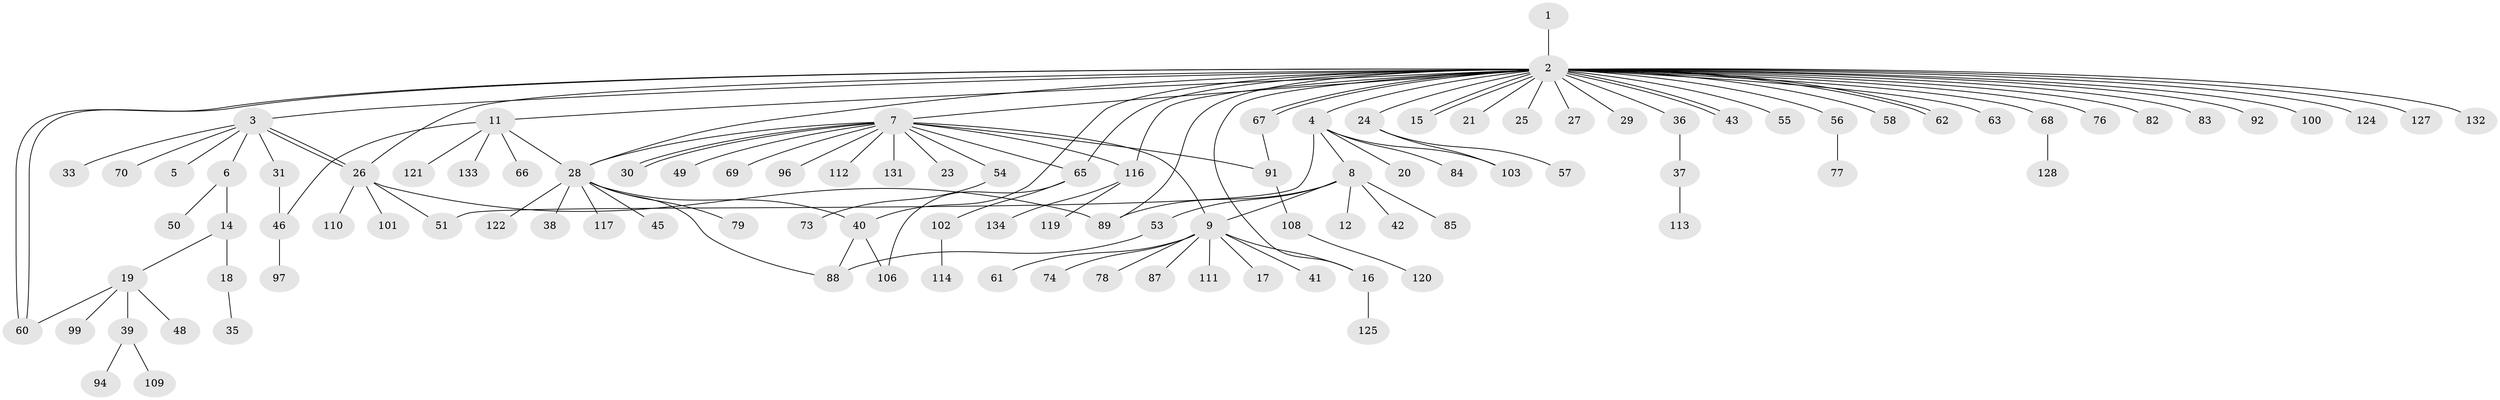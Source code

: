 // original degree distribution, {1: 0.5735294117647058, 41: 0.007352941176470588, 9: 0.014705882352941176, 6: 0.022058823529411766, 4: 0.03676470588235294, 16: 0.007352941176470588, 8: 0.014705882352941176, 3: 0.11764705882352941, 2: 0.18382352941176472, 5: 0.022058823529411766}
// Generated by graph-tools (version 1.1) at 2025/41/03/06/25 10:41:47]
// undirected, 105 vertices, 129 edges
graph export_dot {
graph [start="1"]
  node [color=gray90,style=filled];
  1;
  2 [super="+71"];
  3 [super="+47"];
  4 [super="+72"];
  5;
  6 [super="+13"];
  7 [super="+95"];
  8 [super="+22"];
  9 [super="+10"];
  11 [super="+104"];
  12;
  14;
  15;
  16;
  17;
  18 [super="+64"];
  19 [super="+32"];
  20;
  21;
  23;
  24 [super="+34"];
  25 [super="+75"];
  26 [super="+59"];
  27;
  28 [super="+44"];
  29;
  30 [super="+105"];
  31;
  33;
  35 [super="+135"];
  36;
  37;
  38;
  39 [super="+93"];
  40 [super="+107"];
  41 [super="+123"];
  42;
  43;
  45;
  46 [super="+98"];
  48;
  49;
  50 [super="+52"];
  51;
  53 [super="+80"];
  54 [super="+126"];
  55;
  56 [super="+90"];
  57;
  58;
  60;
  61;
  62;
  63;
  65 [super="+118"];
  66 [super="+81"];
  67;
  68 [super="+115"];
  69 [super="+129"];
  70;
  73;
  74;
  76 [super="+86"];
  77;
  78;
  79;
  82;
  83;
  84;
  85;
  87;
  88;
  89;
  91;
  92;
  94;
  96;
  97;
  99;
  100;
  101;
  102;
  103 [super="+136"];
  106;
  108 [super="+130"];
  109;
  110;
  111;
  112;
  113;
  114;
  116;
  117;
  119;
  120;
  121;
  122;
  124;
  125;
  127;
  128;
  131;
  132;
  133;
  134;
  1 -- 2;
  2 -- 3;
  2 -- 4;
  2 -- 7;
  2 -- 11;
  2 -- 15;
  2 -- 15;
  2 -- 16;
  2 -- 21;
  2 -- 24;
  2 -- 25;
  2 -- 27;
  2 -- 28;
  2 -- 29;
  2 -- 36;
  2 -- 40;
  2 -- 43;
  2 -- 43;
  2 -- 55;
  2 -- 56;
  2 -- 58;
  2 -- 60;
  2 -- 60;
  2 -- 62;
  2 -- 62;
  2 -- 63;
  2 -- 65;
  2 -- 67;
  2 -- 67;
  2 -- 68;
  2 -- 76;
  2 -- 82;
  2 -- 83;
  2 -- 89;
  2 -- 92;
  2 -- 100;
  2 -- 116;
  2 -- 124;
  2 -- 127;
  2 -- 132;
  2 -- 26;
  3 -- 5;
  3 -- 6;
  3 -- 26;
  3 -- 26;
  3 -- 31;
  3 -- 33;
  3 -- 70;
  4 -- 8;
  4 -- 20;
  4 -- 51;
  4 -- 84;
  4 -- 103;
  6 -- 14;
  6 -- 50;
  7 -- 9;
  7 -- 23;
  7 -- 30;
  7 -- 30;
  7 -- 49;
  7 -- 54;
  7 -- 65;
  7 -- 69;
  7 -- 91;
  7 -- 96;
  7 -- 112;
  7 -- 116;
  7 -- 131;
  7 -- 28;
  8 -- 9;
  8 -- 12;
  8 -- 42;
  8 -- 53;
  8 -- 85;
  8 -- 89;
  9 -- 41;
  9 -- 61;
  9 -- 74;
  9 -- 87;
  9 -- 111;
  9 -- 16;
  9 -- 17;
  9 -- 78;
  11 -- 66;
  11 -- 121;
  11 -- 133;
  11 -- 28;
  11 -- 46;
  14 -- 18;
  14 -- 19;
  16 -- 125;
  18 -- 35;
  19 -- 39;
  19 -- 60;
  19 -- 99;
  19 -- 48;
  24 -- 57;
  24 -- 103;
  26 -- 89;
  26 -- 101;
  26 -- 110;
  26 -- 51;
  28 -- 38;
  28 -- 40;
  28 -- 45;
  28 -- 79;
  28 -- 117;
  28 -- 122;
  28 -- 88;
  31 -- 46;
  36 -- 37;
  37 -- 113;
  39 -- 94;
  39 -- 109;
  40 -- 88;
  40 -- 106;
  46 -- 97;
  53 -- 88;
  54 -- 73;
  56 -- 77;
  65 -- 102;
  65 -- 106;
  67 -- 91;
  68 -- 128;
  91 -- 108;
  102 -- 114;
  108 -- 120;
  116 -- 119;
  116 -- 134;
}
